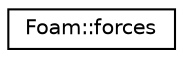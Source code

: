 digraph "Graphical Class Hierarchy"
{
 // LATEX_PDF_SIZE
  edge [fontname="Helvetica",fontsize="10",labelfontname="Helvetica",labelfontsize="10"];
  node [fontname="Helvetica",fontsize="10",shape=record];
  rankdir="LR";
  Node0 [label="Foam::forces",height=0.2,width=0.4,color="black", fillcolor="white", style="filled",URL="$structFoam_1_1forces.html",tooltip=" "];
}
